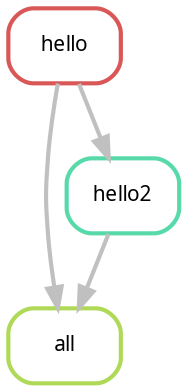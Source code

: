 digraph snakemake_dag {
    graph[bgcolor=white, margin=0];
    node[shape=box, style=rounded, fontname=sans,                 fontsize=10, penwidth=2];
    edge[penwidth=2, color=grey];
	0[label = "all", color = "0.22 0.6 0.85", style="rounded"];
	1[label = "hello2", color = "0.44 0.6 0.85", style="rounded"];
	2[label = "hello", color = "0.00 0.6 0.85", style="rounded"];
	1 -> 0
	2 -> 0
	2 -> 1
}            
